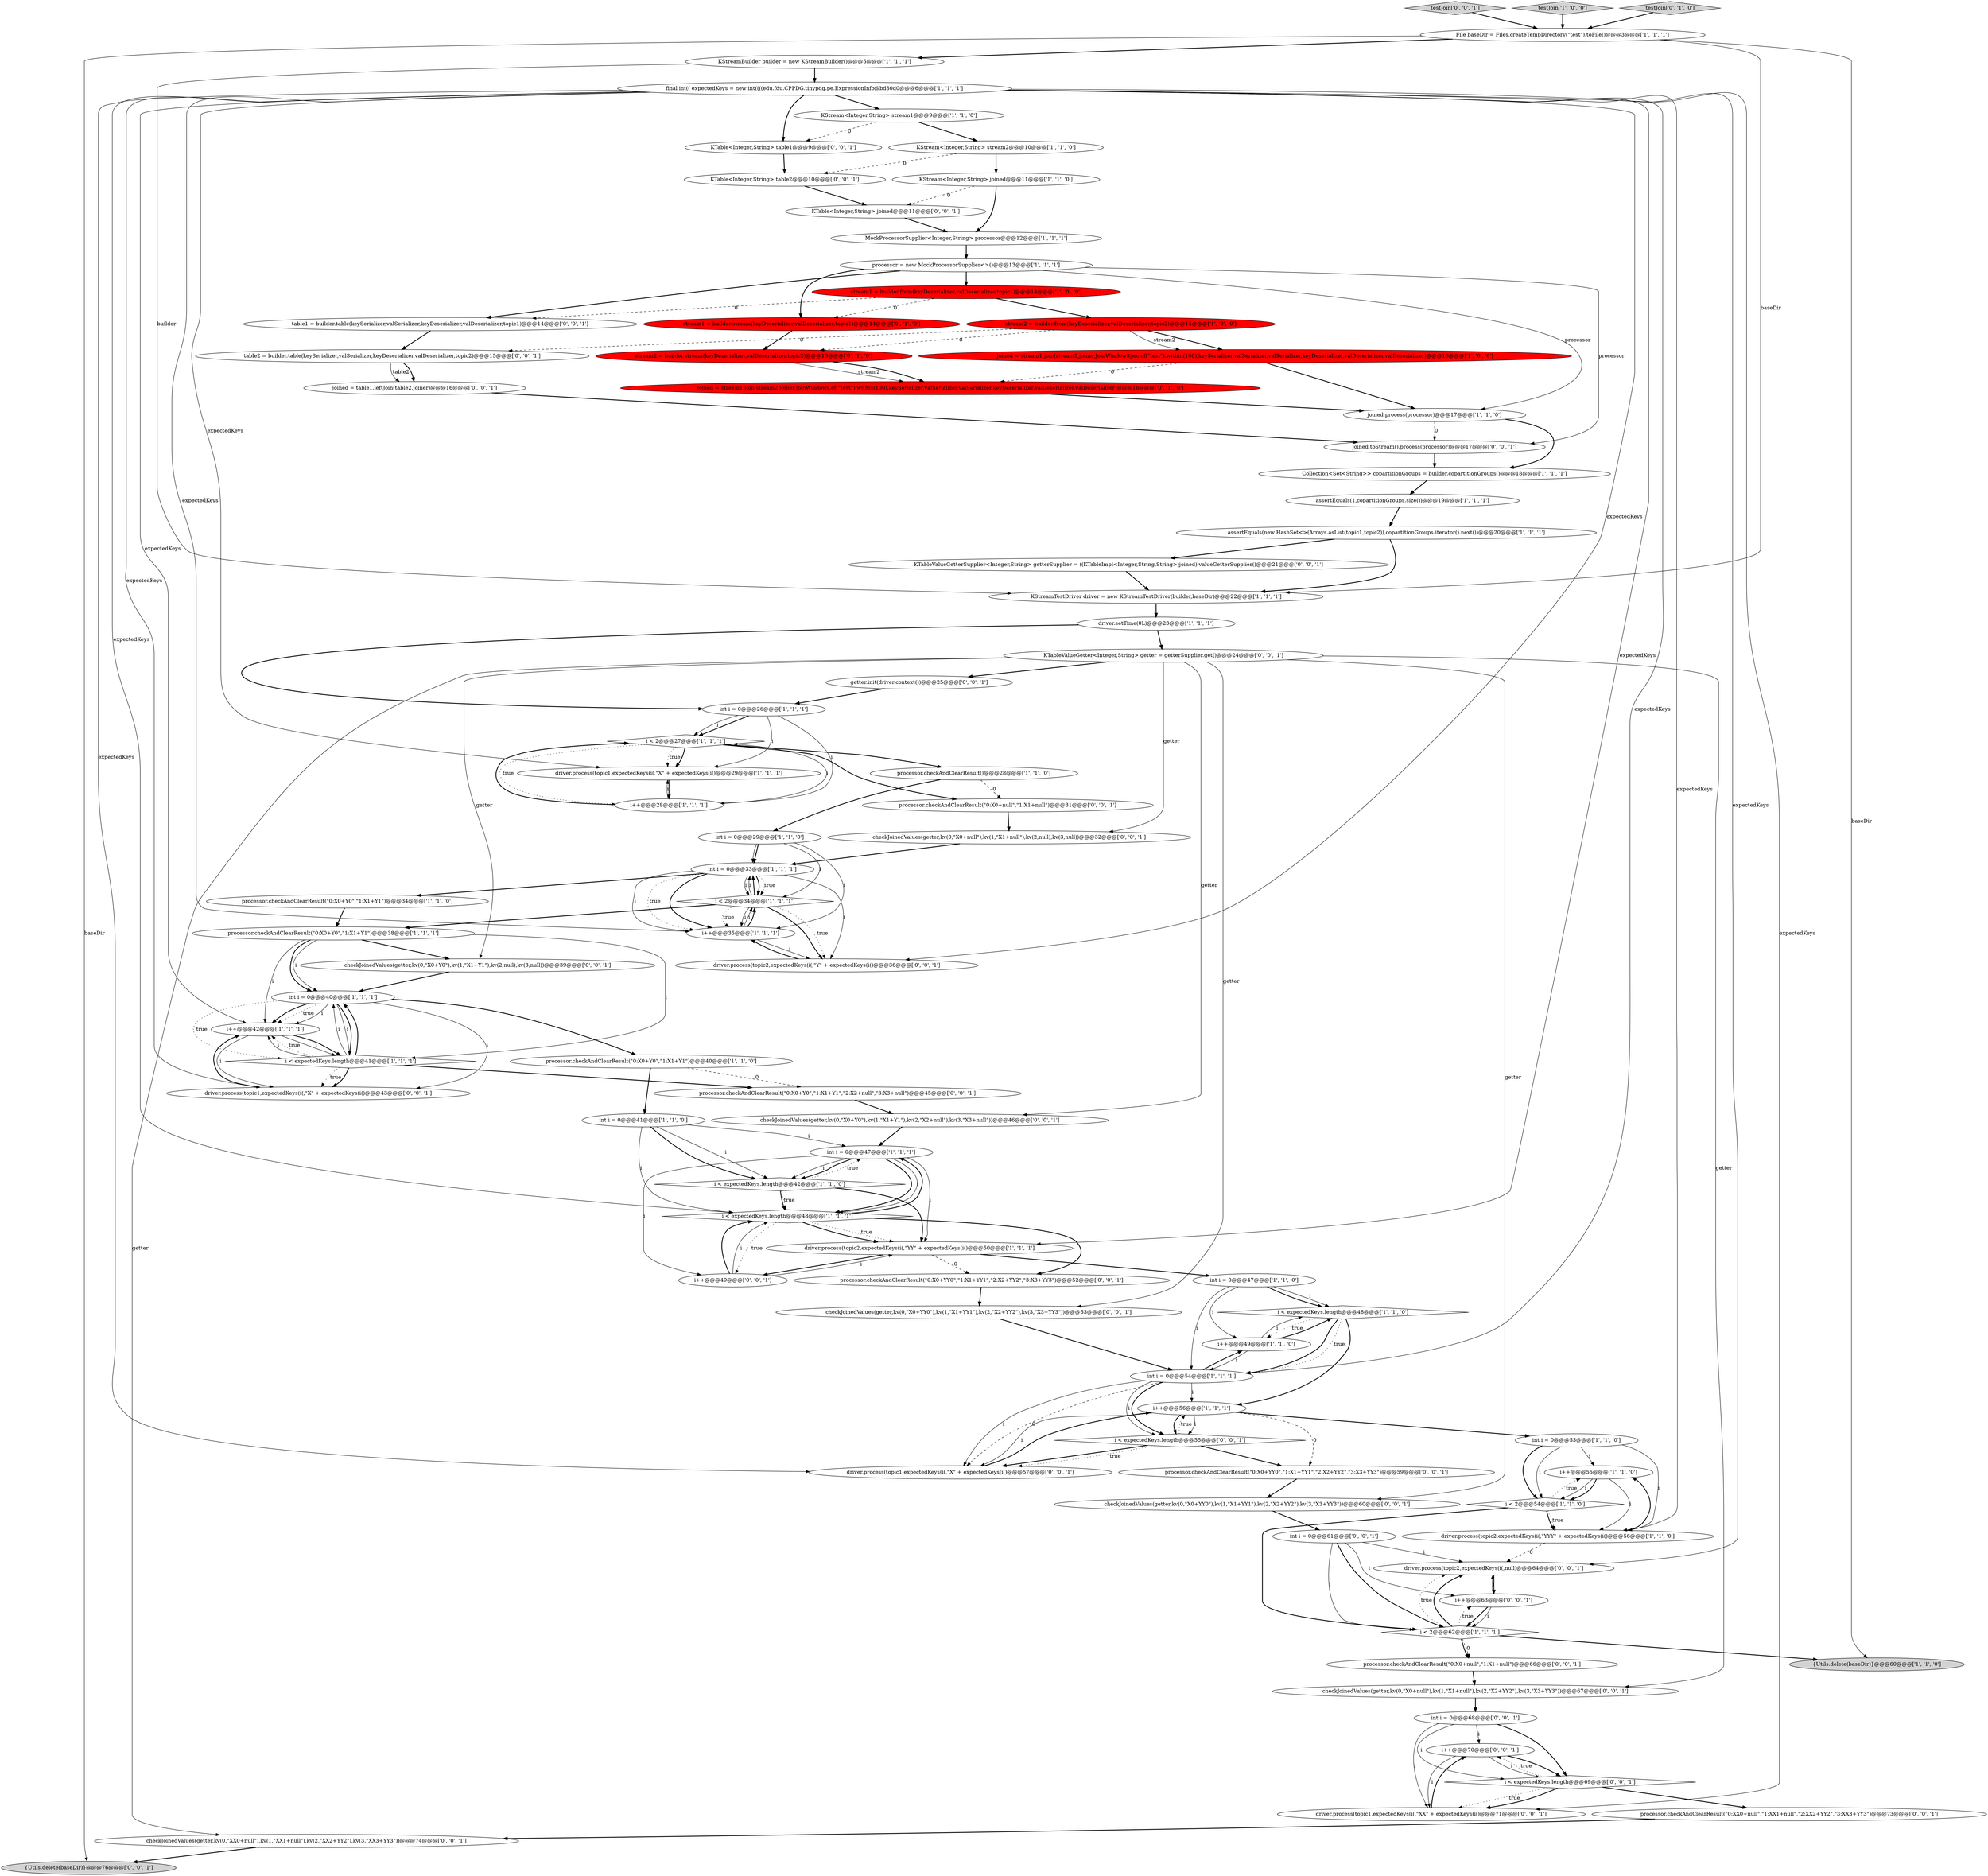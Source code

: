 digraph {
66 [style = filled, label = "table2 = builder.table(keySerializer,valSerializer,keyDeserializer,valDeserializer,topic2)@@@15@@@['0', '0', '1']", fillcolor = white, shape = ellipse image = "AAA0AAABBB3BBB"];
58 [style = filled, label = "testJoin['0', '0', '1']", fillcolor = lightgray, shape = diamond image = "AAA0AAABBB3BBB"];
5 [style = filled, label = "processor.checkAndClearResult()@@@28@@@['1', '1', '0']", fillcolor = white, shape = ellipse image = "AAA0AAABBB1BBB"];
84 [style = filled, label = "KTable<Integer,String> table2@@@10@@@['0', '0', '1']", fillcolor = white, shape = ellipse image = "AAA0AAABBB3BBB"];
8 [style = filled, label = "int i = 0@@@26@@@['1', '1', '1']", fillcolor = white, shape = ellipse image = "AAA0AAABBB1BBB"];
32 [style = filled, label = "int i = 0@@@53@@@['1', '1', '0']", fillcolor = white, shape = ellipse image = "AAA0AAABBB1BBB"];
72 [style = filled, label = "joined = table1.leftJoin(table2,joiner)@@@16@@@['0', '0', '1']", fillcolor = white, shape = ellipse image = "AAA0AAABBB3BBB"];
4 [style = filled, label = "int i = 0@@@40@@@['1', '1', '1']", fillcolor = white, shape = ellipse image = "AAA0AAABBB1BBB"];
48 [style = filled, label = "i < expectedKeys.length@@@48@@@['1', '1', '1']", fillcolor = white, shape = diamond image = "AAA0AAABBB1BBB"];
78 [style = filled, label = "driver.process(topic1,expectedKeys(i(,\"X\" + expectedKeys(i()@@@57@@@['0', '0', '1']", fillcolor = white, shape = ellipse image = "AAA0AAABBB3BBB"];
16 [style = filled, label = "i < 2@@@27@@@['1', '1', '1']", fillcolor = white, shape = diamond image = "AAA0AAABBB1BBB"];
76 [style = filled, label = "driver.process(topic2,expectedKeys(i(,null)@@@64@@@['0', '0', '1']", fillcolor = white, shape = ellipse image = "AAA0AAABBB3BBB"];
41 [style = filled, label = "i < expectedKeys.length@@@48@@@['1', '1', '0']", fillcolor = white, shape = diamond image = "AAA0AAABBB1BBB"];
67 [style = filled, label = "processor.checkAndClearResult(\"0:X0+Y0\",\"1:X1+Y1\",\"2:X2+null\",\"3:X3+null\")@@@45@@@['0', '0', '1']", fillcolor = white, shape = ellipse image = "AAA0AAABBB3BBB"];
46 [style = filled, label = "{Utils.delete(baseDir)}@@@60@@@['1', '1', '0']", fillcolor = lightgray, shape = ellipse image = "AAA0AAABBB1BBB"];
79 [style = filled, label = "int i = 0@@@61@@@['0', '0', '1']", fillcolor = white, shape = ellipse image = "AAA0AAABBB3BBB"];
26 [style = filled, label = "assertEquals(1,copartitionGroups.size())@@@19@@@['1', '1', '1']", fillcolor = white, shape = ellipse image = "AAA0AAABBB1BBB"];
44 [style = filled, label = "i < 2@@@34@@@['1', '1', '1']", fillcolor = white, shape = diamond image = "AAA0AAABBB1BBB"];
47 [style = filled, label = "KStream<Integer,String> joined@@@11@@@['1', '1', '0']", fillcolor = white, shape = ellipse image = "AAA0AAABBB1BBB"];
86 [style = filled, label = "table1 = builder.table(keySerializer,valSerializer,keyDeserializer,valDeserializer,topic1)@@@14@@@['0', '0', '1']", fillcolor = white, shape = ellipse image = "AAA0AAABBB3BBB"];
9 [style = filled, label = "Collection<Set<String>> copartitionGroups = builder.copartitionGroups()@@@18@@@['1', '1', '1']", fillcolor = white, shape = ellipse image = "AAA0AAABBB1BBB"];
3 [style = filled, label = "i++@@@35@@@['1', '1', '1']", fillcolor = white, shape = ellipse image = "AAA0AAABBB1BBB"];
28 [style = filled, label = "File baseDir = Files.createTempDirectory(\"test\").toFile()@@@3@@@['1', '1', '1']", fillcolor = white, shape = ellipse image = "AAA0AAABBB1BBB"];
51 [style = filled, label = "joined = stream1.join(stream2,joiner,JoinWindows.of(\"test\").within(100),keySerializer,valSerializer,valSerializer,keyDeserializer,valDeserializer,valDeserializer)@@@16@@@['0', '1', '0']", fillcolor = red, shape = ellipse image = "AAA1AAABBB2BBB"];
61 [style = filled, label = "i < expectedKeys.length@@@55@@@['0', '0', '1']", fillcolor = white, shape = diamond image = "AAA0AAABBB3BBB"];
23 [style = filled, label = "i++@@@42@@@['1', '1', '1']", fillcolor = white, shape = ellipse image = "AAA0AAABBB1BBB"];
88 [style = filled, label = "processor.checkAndClearResult(\"0:X0+null\",\"1:X1+null\")@@@66@@@['0', '0', '1']", fillcolor = white, shape = ellipse image = "AAA0AAABBB3BBB"];
85 [style = filled, label = "KTable<Integer,String> joined@@@11@@@['0', '0', '1']", fillcolor = white, shape = ellipse image = "AAA0AAABBB3BBB"];
71 [style = filled, label = "int i = 0@@@68@@@['0', '0', '1']", fillcolor = white, shape = ellipse image = "AAA0AAABBB3BBB"];
20 [style = filled, label = "driver.process(topic1,expectedKeys(i(,\"X\" + expectedKeys(i()@@@29@@@['1', '1', '1']", fillcolor = white, shape = ellipse image = "AAA0AAABBB1BBB"];
53 [style = filled, label = "{Utils.delete(baseDir)}@@@76@@@['0', '0', '1']", fillcolor = lightgray, shape = ellipse image = "AAA0AAABBB3BBB"];
64 [style = filled, label = "processor.checkAndClearResult(\"0:X0+null\",\"1:X1+null\")@@@31@@@['0', '0', '1']", fillcolor = white, shape = ellipse image = "AAA0AAABBB3BBB"];
65 [style = filled, label = "i++@@@70@@@['0', '0', '1']", fillcolor = white, shape = ellipse image = "AAA0AAABBB3BBB"];
54 [style = filled, label = "joined.toStream().process(processor)@@@17@@@['0', '0', '1']", fillcolor = white, shape = ellipse image = "AAA0AAABBB3BBB"];
89 [style = filled, label = "processor.checkAndClearResult(\"0:XX0+null\",\"1:XX1+null\",\"2:XX2+YY2\",\"3:XX3+YY3\")@@@73@@@['0', '0', '1']", fillcolor = white, shape = ellipse image = "AAA0AAABBB3BBB"];
11 [style = filled, label = "i++@@@56@@@['1', '1', '1']", fillcolor = white, shape = ellipse image = "AAA0AAABBB1BBB"];
29 [style = filled, label = "stream1 = builder.from(keyDeserializer,valDeserializer,topic1)@@@14@@@['1', '0', '0']", fillcolor = red, shape = ellipse image = "AAA1AAABBB1BBB"];
39 [style = filled, label = "int i = 0@@@47@@@['1', '1', '0']", fillcolor = white, shape = ellipse image = "AAA0AAABBB1BBB"];
56 [style = filled, label = "i++@@@63@@@['0', '0', '1']", fillcolor = white, shape = ellipse image = "AAA0AAABBB3BBB"];
30 [style = filled, label = "driver.process(topic2,expectedKeys(i(,\"YY\" + expectedKeys(i()@@@50@@@['1', '1', '1']", fillcolor = white, shape = ellipse image = "AAA0AAABBB1BBB"];
55 [style = filled, label = "checkJoinedValues(getter,kv(0,\"X0+Y0\"),kv(1,\"X1+Y1\"),kv(2,\"X2+null\"),kv(3,\"X3+null\"))@@@46@@@['0', '0', '1']", fillcolor = white, shape = ellipse image = "AAA0AAABBB3BBB"];
27 [style = filled, label = "testJoin['1', '0', '0']", fillcolor = lightgray, shape = diamond image = "AAA0AAABBB1BBB"];
63 [style = filled, label = "driver.process(topic1,expectedKeys(i(,\"X\" + expectedKeys(i()@@@43@@@['0', '0', '1']", fillcolor = white, shape = ellipse image = "AAA0AAABBB3BBB"];
7 [style = filled, label = "KStream<Integer,String> stream1@@@9@@@['1', '1', '0']", fillcolor = white, shape = ellipse image = "AAA0AAABBB1BBB"];
1 [style = filled, label = "i++@@@49@@@['1', '1', '0']", fillcolor = white, shape = ellipse image = "AAA0AAABBB1BBB"];
77 [style = filled, label = "checkJoinedValues(getter,kv(0,\"X0+null\"),kv(1,\"X1+null\"),kv(2,null),kv(3,null))@@@32@@@['0', '0', '1']", fillcolor = white, shape = ellipse image = "AAA0AAABBB3BBB"];
21 [style = filled, label = "stream2 = builder.from(keyDeserializer,valDeserializer,topic2)@@@15@@@['1', '0', '0']", fillcolor = red, shape = ellipse image = "AAA1AAABBB1BBB"];
25 [style = filled, label = "i++@@@28@@@['1', '1', '1']", fillcolor = white, shape = ellipse image = "AAA0AAABBB1BBB"];
49 [style = filled, label = "stream1 = builder.stream(keyDeserializer,valDeserializer,topic1)@@@14@@@['0', '1', '0']", fillcolor = red, shape = ellipse image = "AAA1AAABBB2BBB"];
36 [style = filled, label = "int i = 0@@@33@@@['1', '1', '1']", fillcolor = white, shape = ellipse image = "AAA0AAABBB1BBB"];
6 [style = filled, label = "joined = stream1.join(stream2,joiner,JoinWindowSpec.of(\"test\").within(100),keySerializer,valSerializer,valSerializer,keyDeserializer,valDeserializer,valDeserializer)@@@16@@@['1', '0', '0']", fillcolor = red, shape = ellipse image = "AAA1AAABBB1BBB"];
18 [style = filled, label = "processor = new MockProcessorSupplier<>()@@@13@@@['1', '1', '1']", fillcolor = white, shape = ellipse image = "AAA0AAABBB1BBB"];
50 [style = filled, label = "stream2 = builder.stream(keyDeserializer,valDeserializer,topic2)@@@15@@@['0', '1', '0']", fillcolor = red, shape = ellipse image = "AAA1AAABBB2BBB"];
83 [style = filled, label = "i++@@@49@@@['0', '0', '1']", fillcolor = white, shape = ellipse image = "AAA0AAABBB3BBB"];
73 [style = filled, label = "processor.checkAndClearResult(\"0:X0+YY0\",\"1:X1+YY1\",\"2:X2+YY2\",\"3:X3+YY3\")@@@52@@@['0', '0', '1']", fillcolor = white, shape = ellipse image = "AAA0AAABBB3BBB"];
75 [style = filled, label = "checkJoinedValues(getter,kv(0,\"X0+Y0\"),kv(1,\"X1+Y1\"),kv(2,null),kv(3,null))@@@39@@@['0', '0', '1']", fillcolor = white, shape = ellipse image = "AAA0AAABBB3BBB"];
80 [style = filled, label = "processor.checkAndClearResult(\"0:X0+YY0\",\"1:X1+YY1\",\"2:X2+YY2\",\"3:X3+YY3\")@@@59@@@['0', '0', '1']", fillcolor = white, shape = ellipse image = "AAA0AAABBB3BBB"];
45 [style = filled, label = "int i = 0@@@54@@@['1', '1', '1']", fillcolor = white, shape = ellipse image = "AAA0AAABBB1BBB"];
70 [style = filled, label = "KTable<Integer,String> table1@@@9@@@['0', '0', '1']", fillcolor = white, shape = ellipse image = "AAA0AAABBB3BBB"];
31 [style = filled, label = "final int(( expectedKeys = new int((((edu.fdu.CPPDG.tinypdg.pe.ExpressionInfo@bd80d0@@@6@@@['1', '1', '1']", fillcolor = white, shape = ellipse image = "AAA0AAABBB1BBB"];
52 [style = filled, label = "testJoin['0', '1', '0']", fillcolor = lightgray, shape = diamond image = "AAA0AAABBB2BBB"];
60 [style = filled, label = "i < expectedKeys.length@@@69@@@['0', '0', '1']", fillcolor = white, shape = diamond image = "AAA0AAABBB3BBB"];
35 [style = filled, label = "processor.checkAndClearResult(\"0:X0+Y0\",\"1:X1+Y1\")@@@34@@@['1', '1', '0']", fillcolor = white, shape = ellipse image = "AAA0AAABBB1BBB"];
40 [style = filled, label = "i++@@@55@@@['1', '1', '0']", fillcolor = white, shape = ellipse image = "AAA0AAABBB1BBB"];
81 [style = filled, label = "checkJoinedValues(getter,kv(0,\"X0+YY0\"),kv(1,\"X1+YY1\"),kv(2,\"X2+YY2\"),kv(3,\"X3+YY3\"))@@@60@@@['0', '0', '1']", fillcolor = white, shape = ellipse image = "AAA0AAABBB3BBB"];
0 [style = filled, label = "i < expectedKeys.length@@@42@@@['1', '1', '0']", fillcolor = white, shape = diamond image = "AAA0AAABBB1BBB"];
69 [style = filled, label = "KTableValueGetterSupplier<Integer,String> getterSupplier = ((KTableImpl<Integer,String,String>)joined).valueGetterSupplier()@@@21@@@['0', '0', '1']", fillcolor = white, shape = ellipse image = "AAA0AAABBB3BBB"];
68 [style = filled, label = "checkJoinedValues(getter,kv(0,\"X0+YY0\"),kv(1,\"X1+YY1\"),kv(2,\"X2+YY2\"),kv(3,\"X3+YY3\"))@@@53@@@['0', '0', '1']", fillcolor = white, shape = ellipse image = "AAA0AAABBB3BBB"];
74 [style = filled, label = "driver.process(topic2,expectedKeys(i(,\"Y\" + expectedKeys(i()@@@36@@@['0', '0', '1']", fillcolor = white, shape = ellipse image = "AAA0AAABBB3BBB"];
13 [style = filled, label = "int i = 0@@@29@@@['1', '1', '0']", fillcolor = white, shape = ellipse image = "AAA0AAABBB1BBB"];
2 [style = filled, label = "processor.checkAndClearResult(\"0:X0+Y0\",\"1:X1+Y1\")@@@40@@@['1', '1', '0']", fillcolor = white, shape = ellipse image = "AAA0AAABBB1BBB"];
12 [style = filled, label = "i < 2@@@54@@@['1', '1', '0']", fillcolor = white, shape = diamond image = "AAA0AAABBB1BBB"];
42 [style = filled, label = "KStreamBuilder builder = new KStreamBuilder()@@@5@@@['1', '1', '1']", fillcolor = white, shape = ellipse image = "AAA0AAABBB1BBB"];
22 [style = filled, label = "assertEquals(new HashSet<>(Arrays.asList(topic1,topic2)),copartitionGroups.iterator().next())@@@20@@@['1', '1', '1']", fillcolor = white, shape = ellipse image = "AAA0AAABBB1BBB"];
34 [style = filled, label = "joined.process(processor)@@@17@@@['1', '1', '0']", fillcolor = white, shape = ellipse image = "AAA0AAABBB1BBB"];
33 [style = filled, label = "KStream<Integer,String> stream2@@@10@@@['1', '1', '0']", fillcolor = white, shape = ellipse image = "AAA0AAABBB1BBB"];
14 [style = filled, label = "i < 2@@@62@@@['1', '1', '1']", fillcolor = white, shape = diamond image = "AAA0AAABBB1BBB"];
38 [style = filled, label = "int i = 0@@@47@@@['1', '1', '1']", fillcolor = white, shape = ellipse image = "AAA0AAABBB1BBB"];
82 [style = filled, label = "checkJoinedValues(getter,kv(0,\"X0+null\"),kv(1,\"X1+null\"),kv(2,\"X2+YY2\"),kv(3,\"X3+YY3\"))@@@67@@@['0', '0', '1']", fillcolor = white, shape = ellipse image = "AAA0AAABBB3BBB"];
37 [style = filled, label = "i < expectedKeys.length@@@41@@@['1', '1', '1']", fillcolor = white, shape = diamond image = "AAA0AAABBB1BBB"];
19 [style = filled, label = "processor.checkAndClearResult(\"0:X0+Y0\",\"1:X1+Y1\")@@@38@@@['1', '1', '1']", fillcolor = white, shape = ellipse image = "AAA0AAABBB1BBB"];
15 [style = filled, label = "KStreamTestDriver driver = new KStreamTestDriver(builder,baseDir)@@@22@@@['1', '1', '1']", fillcolor = white, shape = ellipse image = "AAA0AAABBB1BBB"];
87 [style = filled, label = "KTableValueGetter<Integer,String> getter = getterSupplier.get()@@@24@@@['0', '0', '1']", fillcolor = white, shape = ellipse image = "AAA0AAABBB3BBB"];
24 [style = filled, label = "MockProcessorSupplier<Integer,String> processor@@@12@@@['1', '1', '1']", fillcolor = white, shape = ellipse image = "AAA0AAABBB1BBB"];
17 [style = filled, label = "int i = 0@@@41@@@['1', '1', '0']", fillcolor = white, shape = ellipse image = "AAA0AAABBB1BBB"];
43 [style = filled, label = "driver.process(topic2,expectedKeys(i(,\"YYY\" + expectedKeys(i()@@@56@@@['1', '1', '0']", fillcolor = white, shape = ellipse image = "AAA0AAABBB1BBB"];
62 [style = filled, label = "getter.init(driver.context())@@@25@@@['0', '0', '1']", fillcolor = white, shape = ellipse image = "AAA0AAABBB3BBB"];
57 [style = filled, label = "checkJoinedValues(getter,kv(0,\"XX0+null\"),kv(1,\"XX1+null\"),kv(2,\"XX2+YY2\"),kv(3,\"XX3+YY3\"))@@@74@@@['0', '0', '1']", fillcolor = white, shape = ellipse image = "AAA0AAABBB3BBB"];
59 [style = filled, label = "driver.process(topic1,expectedKeys(i(,\"XX\" + expectedKeys(i()@@@71@@@['0', '0', '1']", fillcolor = white, shape = ellipse image = "AAA0AAABBB3BBB"];
10 [style = filled, label = "driver.setTime(0L)@@@23@@@['1', '1', '1']", fillcolor = white, shape = ellipse image = "AAA0AAABBB1BBB"];
58->28 [style = bold, label=""];
21->50 [style = dashed, label="0"];
14->76 [style = bold, label=""];
8->16 [style = bold, label=""];
0->30 [style = bold, label=""];
65->60 [style = bold, label=""];
87->55 [style = solid, label="getter"];
15->10 [style = bold, label=""];
79->76 [style = solid, label="i"];
12->40 [style = dotted, label="true"];
34->9 [style = bold, label=""];
22->15 [style = bold, label=""];
21->66 [style = dashed, label="0"];
8->16 [style = solid, label="i"];
28->15 [style = solid, label="baseDir"];
19->37 [style = solid, label="i"];
82->71 [style = bold, label=""];
32->12 [style = bold, label=""];
27->28 [style = bold, label=""];
44->74 [style = bold, label=""];
87->62 [style = bold, label=""];
44->19 [style = bold, label=""];
11->61 [style = solid, label="i"];
50->51 [style = solid, label="stream2"];
69->15 [style = bold, label=""];
21->6 [style = solid, label="stream2"];
37->4 [style = solid, label="i"];
16->64 [style = bold, label=""];
8->20 [style = solid, label="i"];
16->20 [style = dotted, label="true"];
6->51 [style = dashed, label="0"];
41->11 [style = bold, label=""];
87->68 [style = solid, label="getter"];
4->37 [style = solid, label="i"];
64->77 [style = bold, label=""];
41->1 [style = dotted, label="true"];
34->54 [style = dashed, label="0"];
71->60 [style = bold, label=""];
60->59 [style = dotted, label="true"];
26->22 [style = bold, label=""];
9->26 [style = bold, label=""];
43->40 [style = bold, label=""];
52->28 [style = bold, label=""];
25->16 [style = solid, label="i"];
3->74 [style = solid, label="i"];
18->49 [style = bold, label=""];
45->61 [style = bold, label=""];
14->76 [style = dotted, label="true"];
3->44 [style = solid, label="i"];
10->8 [style = bold, label=""];
31->59 [style = solid, label="expectedKeys"];
71->60 [style = solid, label="i"];
13->36 [style = bold, label=""];
14->46 [style = bold, label=""];
81->79 [style = bold, label=""];
37->63 [style = dotted, label="true"];
87->57 [style = solid, label="getter"];
41->45 [style = bold, label=""];
28->42 [style = bold, label=""];
42->15 [style = solid, label="builder"];
85->24 [style = bold, label=""];
23->37 [style = solid, label="i"];
44->3 [style = dotted, label="true"];
31->63 [style = solid, label="expectedKeys"];
30->83 [style = bold, label=""];
39->1 [style = solid, label="i"];
32->12 [style = solid, label="i"];
31->20 [style = solid, label="expectedKeys"];
13->3 [style = solid, label="i"];
18->54 [style = solid, label="processor"];
0->38 [style = dotted, label="true"];
1->41 [style = bold, label=""];
36->44 [style = bold, label=""];
87->75 [style = solid, label="getter"];
86->66 [style = bold, label=""];
77->36 [style = bold, label=""];
4->23 [style = dotted, label="true"];
36->3 [style = solid, label="i"];
31->70 [style = bold, label=""];
18->86 [style = bold, label=""];
29->86 [style = dashed, label="0"];
31->45 [style = solid, label="expectedKeys"];
42->31 [style = bold, label=""];
55->38 [style = bold, label=""];
4->2 [style = bold, label=""];
31->43 [style = solid, label="expectedKeys"];
4->63 [style = solid, label="i"];
19->75 [style = bold, label=""];
70->84 [style = bold, label=""];
79->14 [style = solid, label="i"];
24->18 [style = bold, label=""];
20->25 [style = bold, label=""];
83->48 [style = bold, label=""];
23->63 [style = solid, label="i"];
44->3 [style = solid, label="i"];
11->78 [style = solid, label="i"];
45->1 [style = bold, label=""];
8->25 [style = solid, label="i"];
2->67 [style = dashed, label="0"];
7->33 [style = bold, label=""];
75->4 [style = bold, label=""];
23->37 [style = bold, label=""];
78->11 [style = bold, label=""];
4->23 [style = solid, label="i"];
33->47 [style = bold, label=""];
61->80 [style = bold, label=""];
38->0 [style = solid, label="i"];
56->76 [style = solid, label="i"];
36->44 [style = dotted, label="true"];
44->36 [style = solid, label="i"];
36->3 [style = dotted, label="true"];
36->44 [style = solid, label="i"];
31->23 [style = solid, label="expectedKeys"];
48->30 [style = dotted, label="true"];
38->0 [style = bold, label=""];
74->3 [style = bold, label=""];
12->14 [style = bold, label=""];
19->4 [style = solid, label="i"];
0->48 [style = bold, label=""];
37->63 [style = bold, label=""];
68->45 [style = bold, label=""];
31->48 [style = solid, label="expectedKeys"];
28->46 [style = solid, label="baseDir"];
1->41 [style = solid, label="i"];
39->41 [style = bold, label=""];
31->76 [style = solid, label="expectedKeys"];
11->61 [style = bold, label=""];
56->14 [style = bold, label=""];
36->35 [style = bold, label=""];
16->25 [style = dotted, label="true"];
32->43 [style = solid, label="i"];
16->20 [style = bold, label=""];
39->41 [style = solid, label="i"];
57->53 [style = bold, label=""];
4->23 [style = bold, label=""];
37->23 [style = solid, label="i"];
45->78 [style = dashed, label="0"];
13->36 [style = solid, label="i"];
2->17 [style = bold, label=""];
45->11 [style = solid, label="i"];
0->48 [style = dotted, label="true"];
87->77 [style = solid, label="getter"];
80->81 [style = bold, label=""];
31->3 [style = solid, label="expectedKeys"];
17->0 [style = solid, label="i"];
10->87 [style = bold, label=""];
48->83 [style = dotted, label="true"];
61->78 [style = bold, label=""];
6->34 [style = bold, label=""];
43->76 [style = dashed, label="0"];
60->89 [style = bold, label=""];
25->20 [style = solid, label="i"];
76->56 [style = bold, label=""];
14->88 [style = bold, label=""];
32->40 [style = solid, label="i"];
59->65 [style = bold, label=""];
12->43 [style = dotted, label="true"];
47->85 [style = dashed, label="0"];
65->60 [style = solid, label="i"];
61->78 [style = dotted, label="true"];
11->32 [style = bold, label=""];
89->57 [style = bold, label=""];
40->12 [style = solid, label="i"];
31->78 [style = solid, label="expectedKeys"];
38->48 [style = bold, label=""];
25->16 [style = bold, label=""];
31->30 [style = solid, label="expectedKeys"];
38->30 [style = solid, label="i"];
31->7 [style = bold, label=""];
29->21 [style = bold, label=""];
49->50 [style = bold, label=""];
5->64 [style = dashed, label="0"];
40->12 [style = bold, label=""];
38->48 [style = solid, label="i"];
3->44 [style = bold, label=""];
4->37 [style = dotted, label="true"];
17->0 [style = bold, label=""];
31->74 [style = solid, label="expectedKeys"];
7->70 [style = dashed, label="0"];
30->73 [style = dashed, label="0"];
84->85 [style = bold, label=""];
18->34 [style = solid, label="processor"];
47->24 [style = bold, label=""];
5->13 [style = bold, label=""];
83->48 [style = solid, label="i"];
79->56 [style = solid, label="i"];
16->5 [style = bold, label=""];
33->84 [style = dashed, label="0"];
87->82 [style = solid, label="getter"];
12->43 [style = bold, label=""];
48->30 [style = bold, label=""];
62->8 [style = bold, label=""];
37->67 [style = bold, label=""];
19->23 [style = solid, label="i"];
71->65 [style = solid, label="i"];
44->74 [style = dotted, label="true"];
61->11 [style = dotted, label="true"];
39->45 [style = solid, label="i"];
45->61 [style = solid, label="i"];
44->36 [style = bold, label=""];
71->59 [style = solid, label="i"];
40->43 [style = solid, label="i"];
21->6 [style = bold, label=""];
35->19 [style = bold, label=""];
60->65 [style = dotted, label="true"];
72->54 [style = bold, label=""];
48->73 [style = bold, label=""];
60->59 [style = bold, label=""];
65->59 [style = solid, label="i"];
14->56 [style = dotted, label="true"];
41->45 [style = dotted, label="true"];
37->4 [style = bold, label=""];
79->14 [style = bold, label=""];
36->74 [style = solid, label="i"];
17->48 [style = solid, label="i"];
18->29 [style = bold, label=""];
67->55 [style = bold, label=""];
13->44 [style = solid, label="i"];
66->72 [style = solid, label="table2"];
48->38 [style = bold, label=""];
83->30 [style = solid, label="i"];
4->37 [style = bold, label=""];
14->88 [style = dashed, label="0"];
22->69 [style = bold, label=""];
56->14 [style = solid, label="i"];
50->51 [style = bold, label=""];
45->78 [style = solid, label="i"];
54->9 [style = bold, label=""];
28->53 [style = solid, label="baseDir"];
11->80 [style = dashed, label="0"];
66->72 [style = bold, label=""];
30->39 [style = bold, label=""];
63->23 [style = bold, label=""];
17->38 [style = solid, label="i"];
38->83 [style = solid, label="i"];
29->49 [style = dashed, label="0"];
19->4 [style = bold, label=""];
73->68 [style = bold, label=""];
51->34 [style = bold, label=""];
88->82 [style = bold, label=""];
37->23 [style = dotted, label="true"];
1->45 [style = solid, label="i"];
87->81 [style = solid, label="getter"];
36->3 [style = bold, label=""];
}
